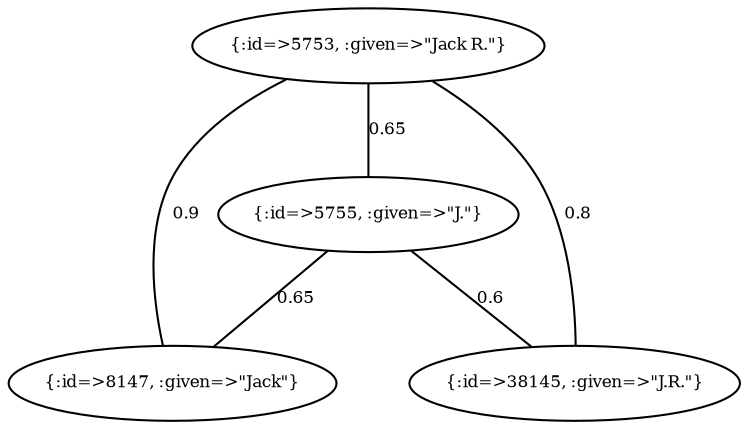 graph Collector__WeightedGraph {
    "{:id=>5753, :given=>\"Jack R.\"}" [
        fontsize = 8,
        label = "{:id=>5753, :given=>\"Jack R.\"}"
    ]

    "{:id=>5755, :given=>\"J.\"}" [
        fontsize = 8,
        label = "{:id=>5755, :given=>\"J.\"}"
    ]

    "{:id=>8147, :given=>\"Jack\"}" [
        fontsize = 8,
        label = "{:id=>8147, :given=>\"Jack\"}"
    ]

    "{:id=>38145, :given=>\"J.R.\"}" [
        fontsize = 8,
        label = "{:id=>38145, :given=>\"J.R.\"}"
    ]

    "{:id=>5753, :given=>\"Jack R.\"}" -- "{:id=>5755, :given=>\"J.\"}" [
        fontsize = 8,
        label = 0.65
    ]

    "{:id=>5753, :given=>\"Jack R.\"}" -- "{:id=>8147, :given=>\"Jack\"}" [
        fontsize = 8,
        label = 0.9
    ]

    "{:id=>5753, :given=>\"Jack R.\"}" -- "{:id=>38145, :given=>\"J.R.\"}" [
        fontsize = 8,
        label = 0.8
    ]

    "{:id=>5755, :given=>\"J.\"}" -- "{:id=>8147, :given=>\"Jack\"}" [
        fontsize = 8,
        label = 0.65
    ]

    "{:id=>5755, :given=>\"J.\"}" -- "{:id=>38145, :given=>\"J.R.\"}" [
        fontsize = 8,
        label = 0.6
    ]
}
